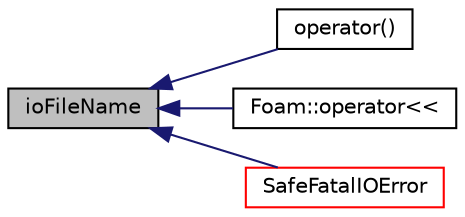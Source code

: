 digraph "ioFileName"
{
  bgcolor="transparent";
  edge [fontname="Helvetica",fontsize="10",labelfontname="Helvetica",labelfontsize="10"];
  node [fontname="Helvetica",fontsize="10",shape=record];
  rankdir="LR";
  Node1 [label="ioFileName",height=0.2,width=0.4,color="black", fillcolor="grey75", style="filled", fontcolor="black"];
  Node1 -> Node2 [dir="back",color="midnightblue",fontsize="10",style="solid",fontname="Helvetica"];
  Node2 [label="operator()",height=0.2,width=0.4,color="black",URL="$a01191.html#a66858b96374e129848ac0d4126a7afad",tooltip="Convert to OSstream. "];
  Node1 -> Node3 [dir="back",color="midnightblue",fontsize="10",style="solid",fontname="Helvetica"];
  Node3 [label="Foam::operator\<\<",height=0.2,width=0.4,color="black",URL="$a10979.html#a287e075191b83948b0a09a445f010a71"];
  Node1 -> Node4 [dir="back",color="midnightblue",fontsize="10",style="solid",fontname="Helvetica"];
  Node4 [label="SafeFatalIOError",height=0.2,width=0.4,color="red",URL="$a01191.html#a2587907b4e929cdc3e1e17ef88318c77",tooltip="Print basic message and exit. Uses cerr if streams not constructed. "];
}
